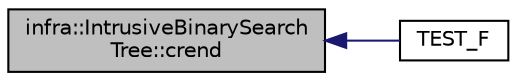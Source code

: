 digraph "infra::IntrusiveBinarySearchTree::crend"
{
 // INTERACTIVE_SVG=YES
  edge [fontname="Helvetica",fontsize="10",labelfontname="Helvetica",labelfontsize="10"];
  node [fontname="Helvetica",fontsize="10",shape=record];
  rankdir="LR";
  Node33 [label="infra::IntrusiveBinarySearch\lTree::crend",height=0.2,width=0.4,color="black", fillcolor="grey75", style="filled", fontcolor="black"];
  Node33 -> Node34 [dir="back",color="midnightblue",fontsize="10",style="solid",fontname="Helvetica"];
  Node34 [label="TEST_F",height=0.2,width=0.4,color="black", fillcolor="white", style="filled",URL="$d8/dfb/_test_intrusive_binary_search_tree_8cpp.html#a6e474abeea3d360a55f53bbdaeed552e"];
}
